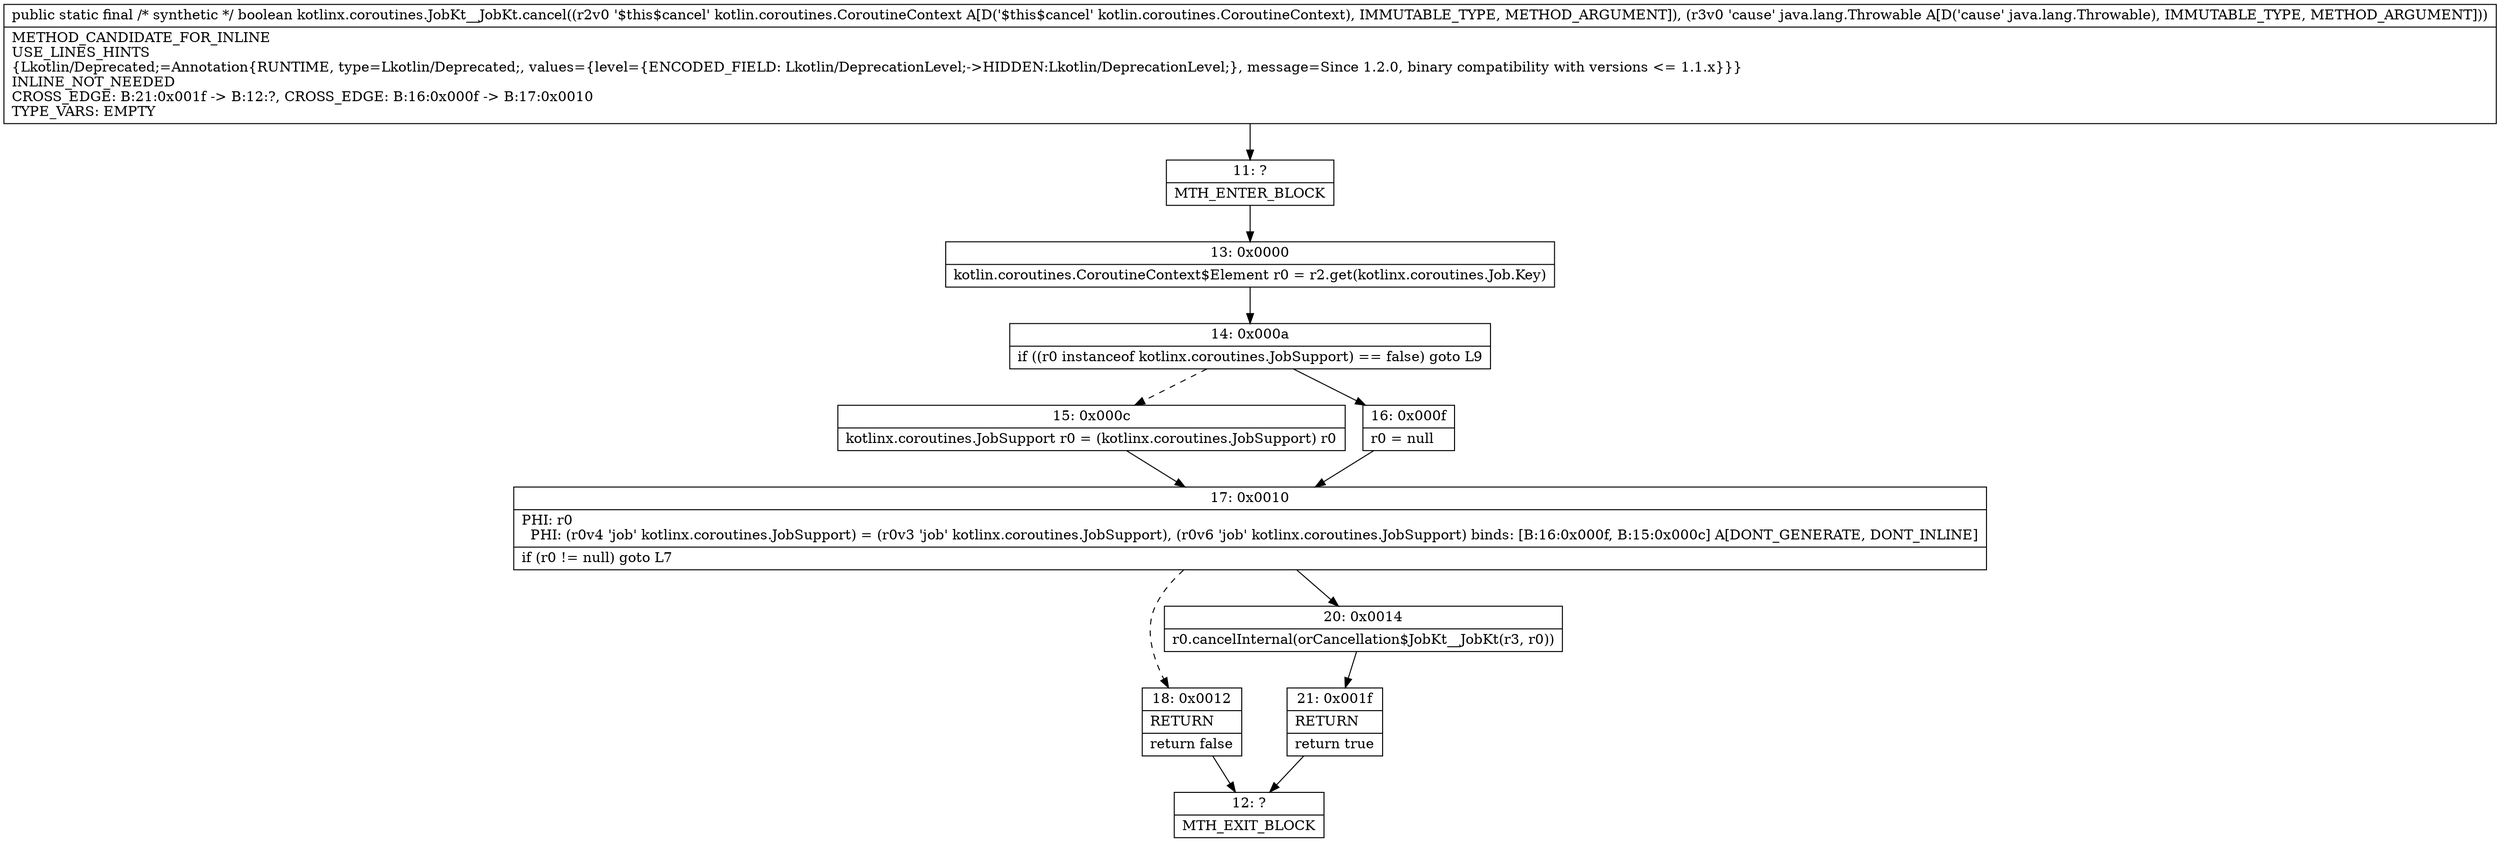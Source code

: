 digraph "CFG forkotlinx.coroutines.JobKt__JobKt.cancel(Lkotlin\/coroutines\/CoroutineContext;Ljava\/lang\/Throwable;)Z" {
Node_11 [shape=record,label="{11\:\ ?|MTH_ENTER_BLOCK\l}"];
Node_13 [shape=record,label="{13\:\ 0x0000|kotlin.coroutines.CoroutineContext$Element r0 = r2.get(kotlinx.coroutines.Job.Key)\l}"];
Node_14 [shape=record,label="{14\:\ 0x000a|if ((r0 instanceof kotlinx.coroutines.JobSupport) == false) goto L9\l}"];
Node_15 [shape=record,label="{15\:\ 0x000c|kotlinx.coroutines.JobSupport r0 = (kotlinx.coroutines.JobSupport) r0\l}"];
Node_17 [shape=record,label="{17\:\ 0x0010|PHI: r0 \l  PHI: (r0v4 'job' kotlinx.coroutines.JobSupport) = (r0v3 'job' kotlinx.coroutines.JobSupport), (r0v6 'job' kotlinx.coroutines.JobSupport) binds: [B:16:0x000f, B:15:0x000c] A[DONT_GENERATE, DONT_INLINE]\l|if (r0 != null) goto L7\l}"];
Node_18 [shape=record,label="{18\:\ 0x0012|RETURN\l|return false\l}"];
Node_12 [shape=record,label="{12\:\ ?|MTH_EXIT_BLOCK\l}"];
Node_20 [shape=record,label="{20\:\ 0x0014|r0.cancelInternal(orCancellation$JobKt__JobKt(r3, r0))\l}"];
Node_21 [shape=record,label="{21\:\ 0x001f|RETURN\l|return true\l}"];
Node_16 [shape=record,label="{16\:\ 0x000f|r0 = null\l}"];
MethodNode[shape=record,label="{public static final \/* synthetic *\/ boolean kotlinx.coroutines.JobKt__JobKt.cancel((r2v0 '$this$cancel' kotlin.coroutines.CoroutineContext A[D('$this$cancel' kotlin.coroutines.CoroutineContext), IMMUTABLE_TYPE, METHOD_ARGUMENT]), (r3v0 'cause' java.lang.Throwable A[D('cause' java.lang.Throwable), IMMUTABLE_TYPE, METHOD_ARGUMENT]))  | METHOD_CANDIDATE_FOR_INLINE\lUSE_LINES_HINTS\l\{Lkotlin\/Deprecated;=Annotation\{RUNTIME, type=Lkotlin\/Deprecated;, values=\{level=\{ENCODED_FIELD: Lkotlin\/DeprecationLevel;\-\>HIDDEN:Lkotlin\/DeprecationLevel;\}, message=Since 1.2.0, binary compatibility with versions \<= 1.1.x\}\}\}\lINLINE_NOT_NEEDED\lCROSS_EDGE: B:21:0x001f \-\> B:12:?, CROSS_EDGE: B:16:0x000f \-\> B:17:0x0010\lTYPE_VARS: EMPTY\l}"];
MethodNode -> Node_11;Node_11 -> Node_13;
Node_13 -> Node_14;
Node_14 -> Node_15[style=dashed];
Node_14 -> Node_16;
Node_15 -> Node_17;
Node_17 -> Node_18[style=dashed];
Node_17 -> Node_20;
Node_18 -> Node_12;
Node_20 -> Node_21;
Node_21 -> Node_12;
Node_16 -> Node_17;
}

